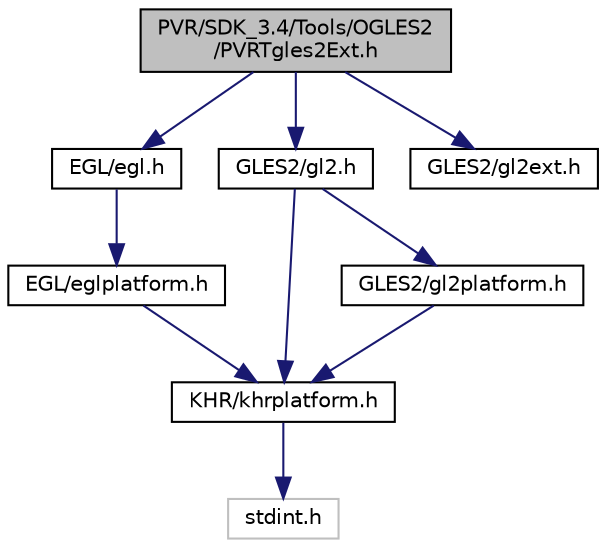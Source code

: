 digraph "PVR/SDK_3.4/Tools/OGLES2/PVRTgles2Ext.h"
{
  edge [fontname="Helvetica",fontsize="10",labelfontname="Helvetica",labelfontsize="10"];
  node [fontname="Helvetica",fontsize="10",shape=record];
  Node1 [label="PVR/SDK_3.4/Tools/OGLES2\l/PVRTgles2Ext.h",height=0.2,width=0.4,color="black", fillcolor="grey75", style="filled", fontcolor="black"];
  Node1 -> Node2 [color="midnightblue",fontsize="10",style="solid",fontname="Helvetica"];
  Node2 [label="EGL/egl.h",height=0.2,width=0.4,color="black", fillcolor="white", style="filled",URL="$_e_g_l_2egl_8h_source.html"];
  Node2 -> Node3 [color="midnightblue",fontsize="10",style="solid",fontname="Helvetica"];
  Node3 [label="EGL/eglplatform.h",height=0.2,width=0.4,color="black", fillcolor="white", style="filled",URL="$eglplatform_8h_source.html"];
  Node3 -> Node4 [color="midnightblue",fontsize="10",style="solid",fontname="Helvetica"];
  Node4 [label="KHR/khrplatform.h",height=0.2,width=0.4,color="black", fillcolor="white", style="filled",URL="$khrplatform_8h_source.html"];
  Node4 -> Node5 [color="midnightblue",fontsize="10",style="solid",fontname="Helvetica"];
  Node5 [label="stdint.h",height=0.2,width=0.4,color="grey75", fillcolor="white", style="filled"];
  Node1 -> Node6 [color="midnightblue",fontsize="10",style="solid",fontname="Helvetica"];
  Node6 [label="GLES2/gl2.h",height=0.2,width=0.4,color="black", fillcolor="white", style="filled",URL="$gl2_8h_source.html"];
  Node6 -> Node7 [color="midnightblue",fontsize="10",style="solid",fontname="Helvetica"];
  Node7 [label="GLES2/gl2platform.h",height=0.2,width=0.4,color="black", fillcolor="white", style="filled",URL="$gl2platform_8h_source.html"];
  Node7 -> Node4 [color="midnightblue",fontsize="10",style="solid",fontname="Helvetica"];
  Node6 -> Node4 [color="midnightblue",fontsize="10",style="solid",fontname="Helvetica"];
  Node1 -> Node8 [color="midnightblue",fontsize="10",style="solid",fontname="Helvetica"];
  Node8 [label="GLES2/gl2ext.h",height=0.2,width=0.4,color="black", fillcolor="white", style="filled",URL="$gl2ext_8h_source.html"];
}
